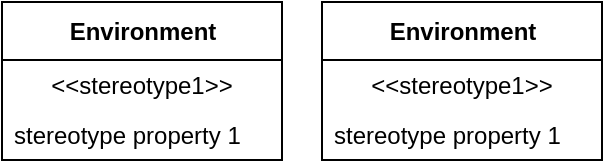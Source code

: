 <mxfile version="20.8.5" type="github"><diagram id="luw1hzS2F9wowjt7u07G" name="Page-1"><mxGraphModel dx="1105" dy="569" grid="1" gridSize="10" guides="1" tooltips="1" connect="1" arrows="1" fold="1" page="1" pageScale="1" pageWidth="827" pageHeight="1169" math="0" shadow="0"><root><mxCell id="0"/><mxCell id="1" parent="0"/><mxCell id="ewRSK1jEI5B_LK5rlVgg-7" value="Environment" style="swimlane;fontStyle=1;align=center;verticalAlign=middle;childLayout=stackLayout;horizontal=1;startSize=29;horizontalStack=0;resizeParent=1;resizeParentMax=0;resizeLast=0;collapsible=0;marginBottom=0;html=1;" vertex="1" parent="1"><mxGeometry x="50" y="70" width="140" height="79" as="geometry"/></mxCell><mxCell id="ewRSK1jEI5B_LK5rlVgg-8" value="&amp;lt;&amp;lt;stereotype1&amp;gt;&amp;gt;" style="text;html=1;strokeColor=none;fillColor=none;align=center;verticalAlign=middle;spacingLeft=4;spacingRight=4;overflow=hidden;rotatable=0;points=[[0,0.5],[1,0.5]];portConstraint=eastwest;" vertex="1" parent="ewRSK1jEI5B_LK5rlVgg-7"><mxGeometry y="29" width="140" height="25" as="geometry"/></mxCell><mxCell id="ewRSK1jEI5B_LK5rlVgg-9" value="stereotype property 1" style="text;html=1;strokeColor=none;fillColor=none;align=left;verticalAlign=middle;spacingLeft=4;spacingRight=4;overflow=hidden;rotatable=0;points=[[0,0.5],[1,0.5]];portConstraint=eastwest;" vertex="1" parent="ewRSK1jEI5B_LK5rlVgg-7"><mxGeometry y="54" width="140" height="25" as="geometry"/></mxCell><mxCell id="ewRSK1jEI5B_LK5rlVgg-10" value="Environment" style="swimlane;fontStyle=1;align=center;verticalAlign=middle;childLayout=stackLayout;horizontal=1;startSize=29;horizontalStack=0;resizeParent=1;resizeParentMax=0;resizeLast=0;collapsible=0;marginBottom=0;html=1;" vertex="1" parent="1"><mxGeometry x="210" y="70" width="140" height="79" as="geometry"/></mxCell><mxCell id="ewRSK1jEI5B_LK5rlVgg-11" value="&amp;lt;&amp;lt;stereotype1&amp;gt;&amp;gt;" style="text;html=1;strokeColor=none;fillColor=none;align=center;verticalAlign=middle;spacingLeft=4;spacingRight=4;overflow=hidden;rotatable=0;points=[[0,0.5],[1,0.5]];portConstraint=eastwest;" vertex="1" parent="ewRSK1jEI5B_LK5rlVgg-10"><mxGeometry y="29" width="140" height="25" as="geometry"/></mxCell><mxCell id="ewRSK1jEI5B_LK5rlVgg-12" value="stereotype property 1" style="text;html=1;strokeColor=none;fillColor=none;align=left;verticalAlign=middle;spacingLeft=4;spacingRight=4;overflow=hidden;rotatable=0;points=[[0,0.5],[1,0.5]];portConstraint=eastwest;" vertex="1" parent="ewRSK1jEI5B_LK5rlVgg-10"><mxGeometry y="54" width="140" height="25" as="geometry"/></mxCell></root></mxGraphModel></diagram></mxfile>